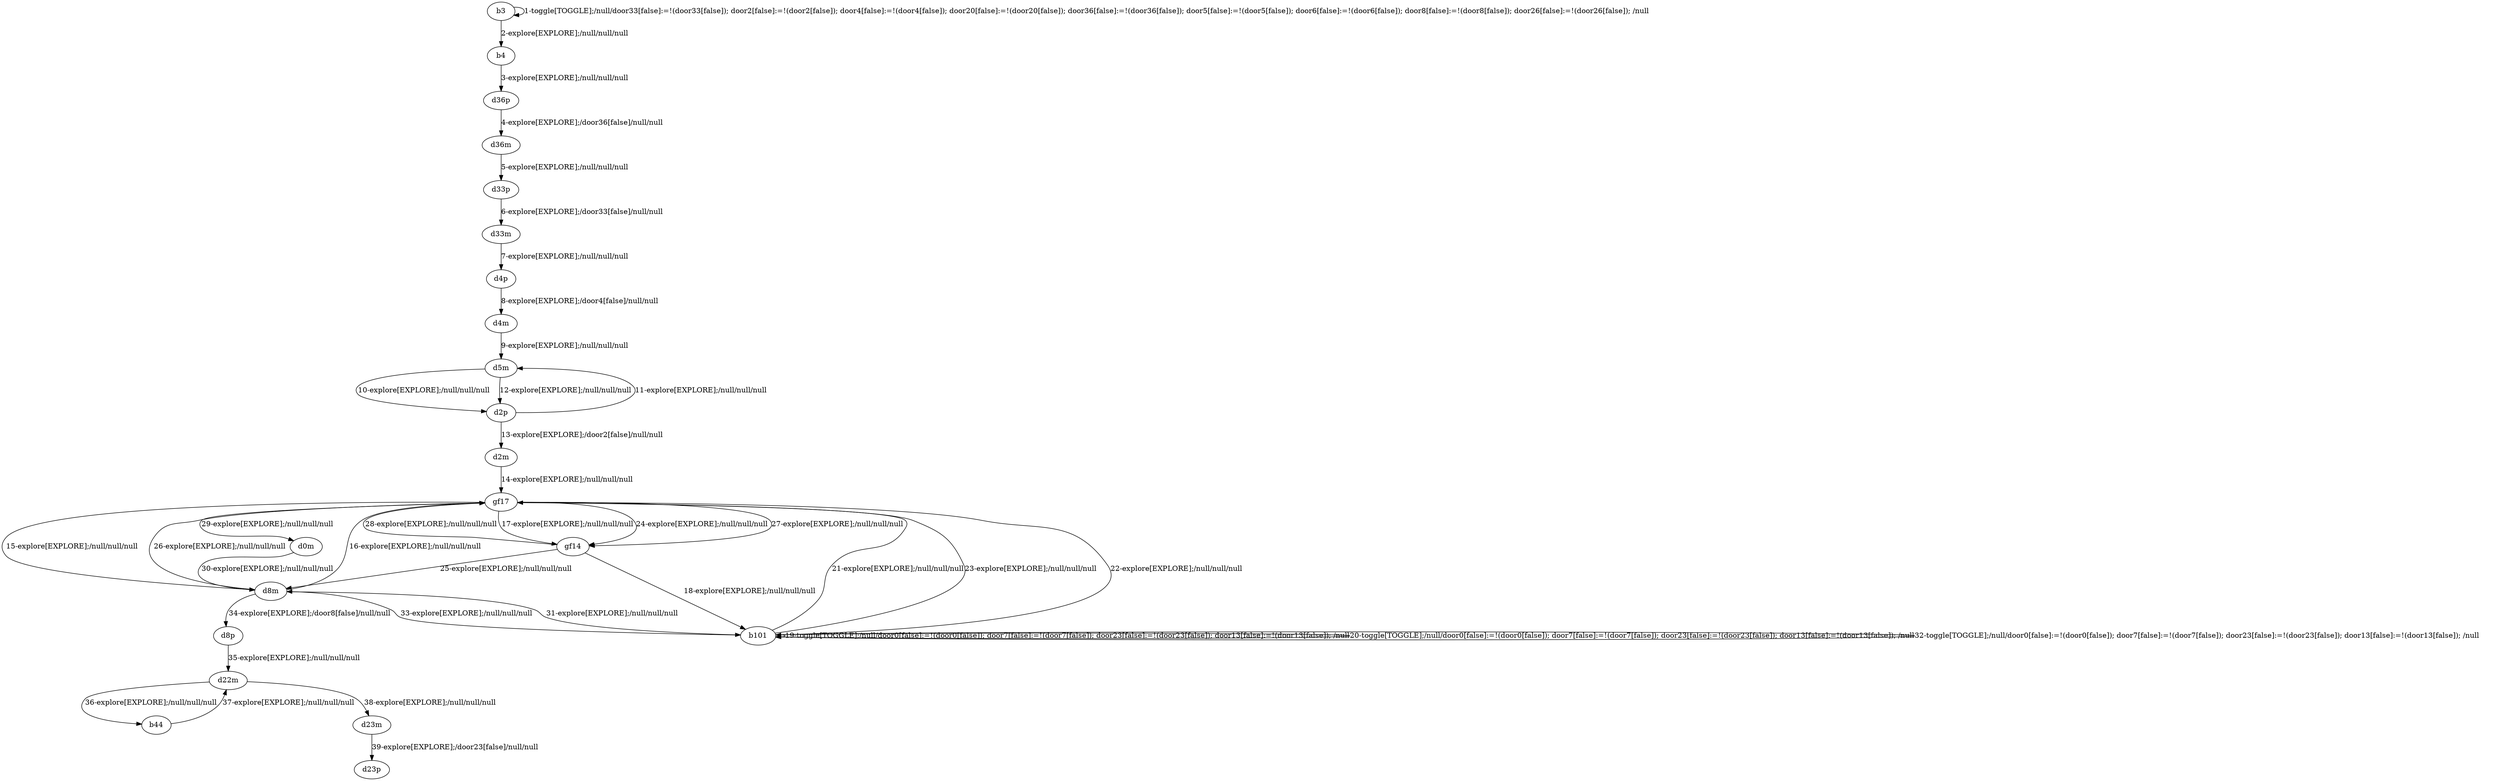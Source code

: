 # Total number of goals covered by this test: 1
# d22m --> d23m

digraph g {
"b3" -> "b3" [label = "1-toggle[TOGGLE];/null/door33[false]:=!(door33[false]); door2[false]:=!(door2[false]); door4[false]:=!(door4[false]); door20[false]:=!(door20[false]); door36[false]:=!(door36[false]); door5[false]:=!(door5[false]); door6[false]:=!(door6[false]); door8[false]:=!(door8[false]); door26[false]:=!(door26[false]); /null"];
"b3" -> "b4" [label = "2-explore[EXPLORE];/null/null/null"];
"b4" -> "d36p" [label = "3-explore[EXPLORE];/null/null/null"];
"d36p" -> "d36m" [label = "4-explore[EXPLORE];/door36[false]/null/null"];
"d36m" -> "d33p" [label = "5-explore[EXPLORE];/null/null/null"];
"d33p" -> "d33m" [label = "6-explore[EXPLORE];/door33[false]/null/null"];
"d33m" -> "d4p" [label = "7-explore[EXPLORE];/null/null/null"];
"d4p" -> "d4m" [label = "8-explore[EXPLORE];/door4[false]/null/null"];
"d4m" -> "d5m" [label = "9-explore[EXPLORE];/null/null/null"];
"d5m" -> "d2p" [label = "10-explore[EXPLORE];/null/null/null"];
"d2p" -> "d5m" [label = "11-explore[EXPLORE];/null/null/null"];
"d5m" -> "d2p" [label = "12-explore[EXPLORE];/null/null/null"];
"d2p" -> "d2m" [label = "13-explore[EXPLORE];/door2[false]/null/null"];
"d2m" -> "gf17" [label = "14-explore[EXPLORE];/null/null/null"];
"gf17" -> "d8m" [label = "15-explore[EXPLORE];/null/null/null"];
"d8m" -> "gf17" [label = "16-explore[EXPLORE];/null/null/null"];
"gf17" -> "gf14" [label = "17-explore[EXPLORE];/null/null/null"];
"gf14" -> "b101" [label = "18-explore[EXPLORE];/null/null/null"];
"b101" -> "b101" [label = "19-toggle[TOGGLE];/null/door0[false]:=!(door0[false]); door7[false]:=!(door7[false]); door23[false]:=!(door23[false]); door13[false]:=!(door13[false]); /null"];
"b101" -> "b101" [label = "20-toggle[TOGGLE];/null/door0[false]:=!(door0[false]); door7[false]:=!(door7[false]); door23[false]:=!(door23[false]); door13[false]:=!(door13[false]); /null"];
"b101" -> "gf17" [label = "21-explore[EXPLORE];/null/null/null"];
"gf17" -> "b101" [label = "22-explore[EXPLORE];/null/null/null"];
"b101" -> "gf17" [label = "23-explore[EXPLORE];/null/null/null"];
"gf17" -> "gf14" [label = "24-explore[EXPLORE];/null/null/null"];
"gf14" -> "d8m" [label = "25-explore[EXPLORE];/null/null/null"];
"d8m" -> "gf17" [label = "26-explore[EXPLORE];/null/null/null"];
"gf17" -> "gf14" [label = "27-explore[EXPLORE];/null/null/null"];
"gf14" -> "gf17" [label = "28-explore[EXPLORE];/null/null/null"];
"gf17" -> "d0m" [label = "29-explore[EXPLORE];/null/null/null"];
"d0m" -> "d8m" [label = "30-explore[EXPLORE];/null/null/null"];
"d8m" -> "b101" [label = "31-explore[EXPLORE];/null/null/null"];
"b101" -> "b101" [label = "32-toggle[TOGGLE];/null/door0[false]:=!(door0[false]); door7[false]:=!(door7[false]); door23[false]:=!(door23[false]); door13[false]:=!(door13[false]); /null"];
"b101" -> "d8m" [label = "33-explore[EXPLORE];/null/null/null"];
"d8m" -> "d8p" [label = "34-explore[EXPLORE];/door8[false]/null/null"];
"d8p" -> "d22m" [label = "35-explore[EXPLORE];/null/null/null"];
"d22m" -> "b44" [label = "36-explore[EXPLORE];/null/null/null"];
"b44" -> "d22m" [label = "37-explore[EXPLORE];/null/null/null"];
"d22m" -> "d23m" [label = "38-explore[EXPLORE];/null/null/null"];
"d23m" -> "d23p" [label = "39-explore[EXPLORE];/door23[false]/null/null"];
}